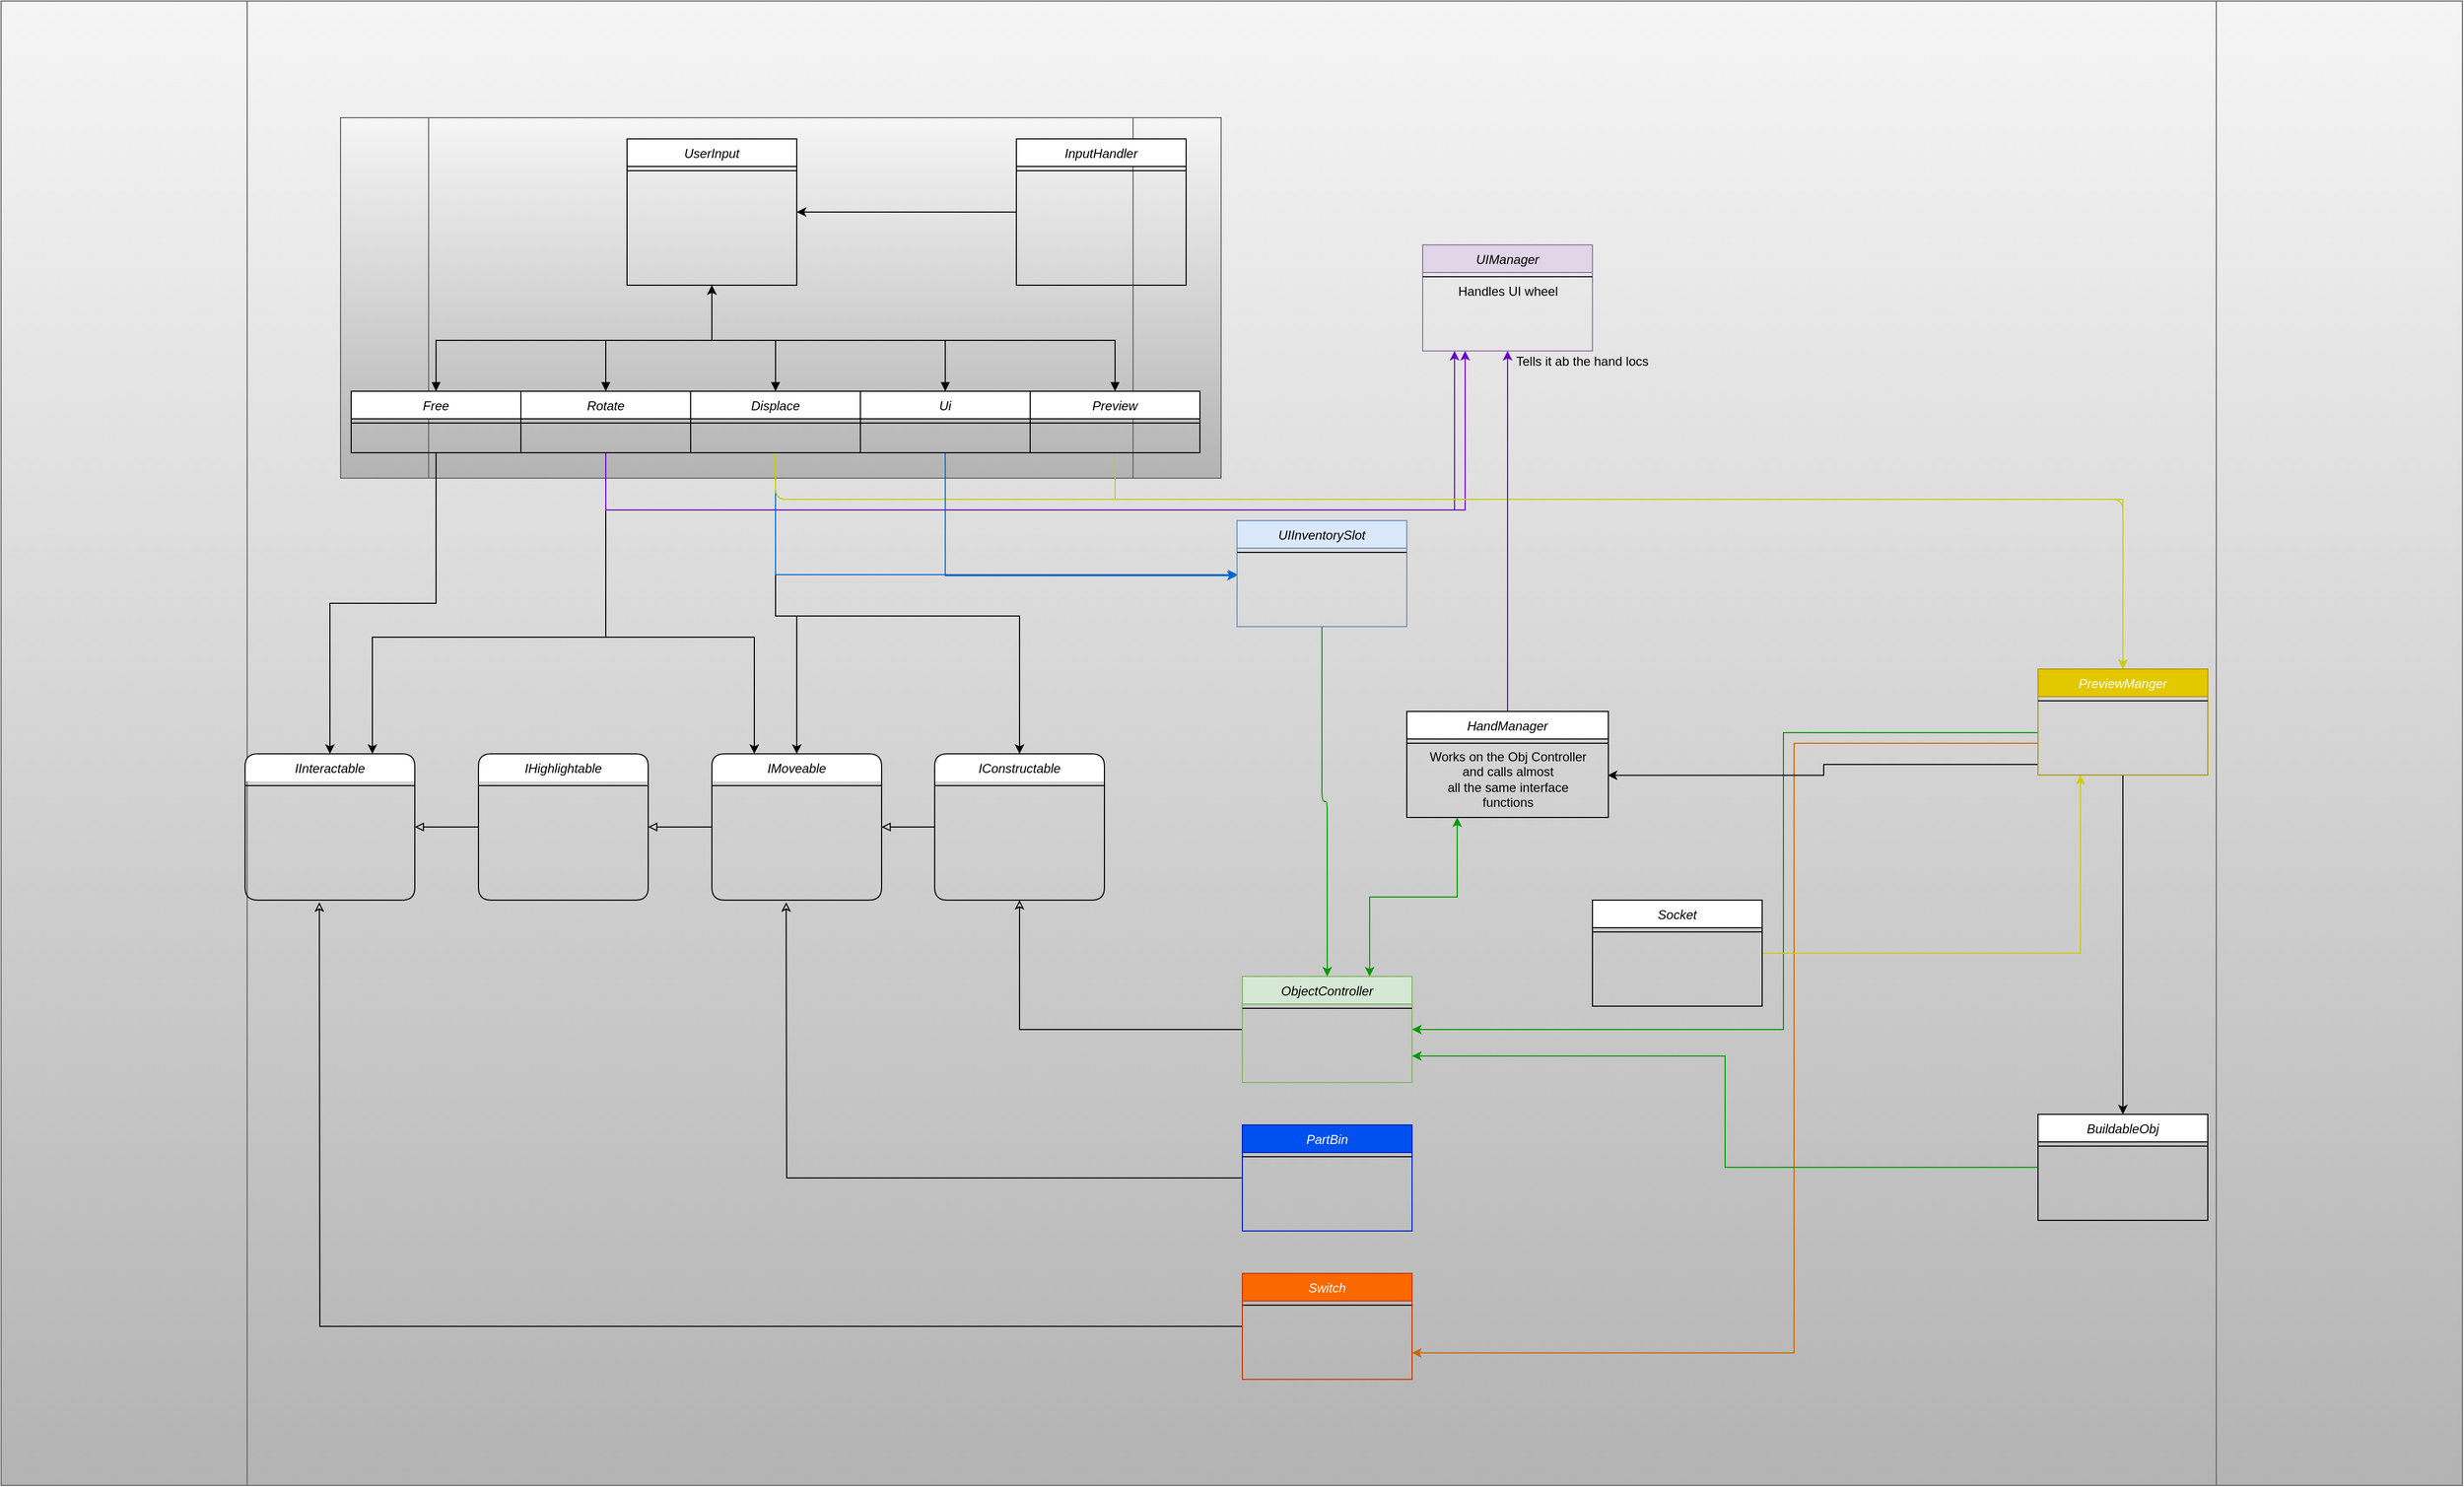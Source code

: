 <mxfile version="14.1.9" type="device"><diagram id="C5RBs43oDa-KdzZeNtuy" name="Page-1"><mxGraphModel dx="1895" dy="1757" grid="1" gridSize="10" guides="1" tooltips="1" connect="1" arrows="1" fold="1" page="1" pageScale="1" pageWidth="827" pageHeight="1169" math="0" shadow="0"><root><mxCell id="WIyWlLk6GJQsqaUBKTNV-0"/><mxCell id="WIyWlLk6GJQsqaUBKTNV-1" parent="WIyWlLk6GJQsqaUBKTNV-0"/><mxCell id="CGxGx32gzDlVfhLfDawL-102" value="" style="shape=process;whiteSpace=wrap;html=1;backgroundOutline=1;rounded=0;fillColor=#f5f5f5;strokeColor=#666666;gradientColor=#b3b3b3;" vertex="1" parent="WIyWlLk6GJQsqaUBKTNV-1"><mxGeometry x="-290" y="-350" width="2320" height="1400" as="geometry"/></mxCell><mxCell id="CGxGx32gzDlVfhLfDawL-105" value="" style="shape=process;whiteSpace=wrap;html=1;backgroundOutline=1;rounded=0;fillColor=#f5f5f5;gradientColor=#b3b3b3;strokeColor=#666666;" vertex="1" parent="WIyWlLk6GJQsqaUBKTNV-1"><mxGeometry x="30" y="-240" width="830" height="340" as="geometry"/></mxCell><mxCell id="CGxGx32gzDlVfhLfDawL-95" style="edgeStyle=orthogonalEdgeStyle;rounded=0;orthogonalLoop=1;jettySize=auto;html=1;entryX=1;entryY=0.5;entryDx=0;entryDy=0;startArrow=none;startFill=0;endArrow=block;endFill=0;strokeColor=#000000;" edge="1" parent="WIyWlLk6GJQsqaUBKTNV-1" source="zkfFHV4jXpPFQw0GAbJ--0" target="CGxGx32gzDlVfhLfDawL-88"><mxGeometry relative="1" as="geometry"/></mxCell><mxCell id="zkfFHV4jXpPFQw0GAbJ--0" value="IHighlightable" style="swimlane;fontStyle=2;align=center;verticalAlign=top;childLayout=stackLayout;horizontal=1;startSize=26;horizontalStack=0;resizeParent=1;resizeLast=0;collapsible=1;marginBottom=0;rounded=1;shadow=0;strokeWidth=1;swimlaneLine=0;" parent="WIyWlLk6GJQsqaUBKTNV-1" vertex="1"><mxGeometry x="160" y="360" width="160" height="138" as="geometry"><mxRectangle x="230" y="140" width="160" height="26" as="alternateBounds"/></mxGeometry></mxCell><mxCell id="zkfFHV4jXpPFQw0GAbJ--4" value="" style="line;html=1;strokeWidth=1;align=left;verticalAlign=middle;spacingTop=-1;spacingLeft=3;spacingRight=3;rotatable=0;labelPosition=right;points=[];portConstraint=eastwest;" parent="zkfFHV4jXpPFQw0GAbJ--0" vertex="1"><mxGeometry y="26" width="160" height="8" as="geometry"/></mxCell><mxCell id="CGxGx32gzDlVfhLfDawL-8" style="edgeStyle=orthogonalEdgeStyle;rounded=0;orthogonalLoop=1;jettySize=auto;html=1;entryX=1;entryY=0.5;entryDx=0;entryDy=0;endArrow=block;endFill=0;" edge="1" parent="WIyWlLk6GJQsqaUBKTNV-1" source="CGxGx32gzDlVfhLfDawL-0" target="zkfFHV4jXpPFQw0GAbJ--0"><mxGeometry relative="1" as="geometry"/></mxCell><mxCell id="CGxGx32gzDlVfhLfDawL-0" value="IMoveable&#10;" style="swimlane;fontStyle=2;align=center;verticalAlign=top;childLayout=stackLayout;horizontal=1;startSize=26;horizontalStack=0;resizeParent=1;resizeLast=0;collapsible=1;marginBottom=0;rounded=1;shadow=0;strokeWidth=1;swimlaneLine=0;" vertex="1" parent="WIyWlLk6GJQsqaUBKTNV-1"><mxGeometry x="380" y="360" width="160" height="138" as="geometry"><mxRectangle x="230" y="140" width="160" height="26" as="alternateBounds"/></mxGeometry></mxCell><mxCell id="CGxGx32gzDlVfhLfDawL-1" value="" style="line;html=1;strokeWidth=1;align=left;verticalAlign=middle;spacingTop=-1;spacingLeft=3;spacingRight=3;rotatable=0;labelPosition=right;points=[];portConstraint=eastwest;" vertex="1" parent="CGxGx32gzDlVfhLfDawL-0"><mxGeometry y="26" width="160" height="8" as="geometry"/></mxCell><mxCell id="CGxGx32gzDlVfhLfDawL-7" style="edgeStyle=orthogonalEdgeStyle;rounded=0;orthogonalLoop=1;jettySize=auto;html=1;entryX=1;entryY=0.5;entryDx=0;entryDy=0;endArrow=block;endFill=0;" edge="1" parent="WIyWlLk6GJQsqaUBKTNV-1" source="CGxGx32gzDlVfhLfDawL-2" target="CGxGx32gzDlVfhLfDawL-0"><mxGeometry relative="1" as="geometry"/></mxCell><mxCell id="CGxGx32gzDlVfhLfDawL-2" value="IConstructable&#10;" style="swimlane;fontStyle=2;align=center;verticalAlign=top;childLayout=stackLayout;horizontal=1;startSize=26;horizontalStack=0;resizeParent=1;resizeLast=0;collapsible=1;marginBottom=0;rounded=1;shadow=0;strokeWidth=1;swimlaneLine=0;" vertex="1" parent="WIyWlLk6GJQsqaUBKTNV-1"><mxGeometry x="590" y="360" width="160" height="138" as="geometry"><mxRectangle x="230" y="140" width="160" height="26" as="alternateBounds"/></mxGeometry></mxCell><mxCell id="CGxGx32gzDlVfhLfDawL-3" value="" style="line;html=1;strokeWidth=1;align=left;verticalAlign=middle;spacingTop=-1;spacingLeft=3;spacingRight=3;rotatable=0;labelPosition=right;points=[];portConstraint=eastwest;" vertex="1" parent="CGxGx32gzDlVfhLfDawL-2"><mxGeometry y="26" width="160" height="8" as="geometry"/></mxCell><mxCell id="CGxGx32gzDlVfhLfDawL-12" style="edgeStyle=orthogonalEdgeStyle;rounded=0;orthogonalLoop=1;jettySize=auto;html=1;entryX=0;entryY=0.5;entryDx=0;entryDy=0;endArrow=none;endFill=0;startArrow=classic;startFill=1;" edge="1" parent="WIyWlLk6GJQsqaUBKTNV-1" source="CGxGx32gzDlVfhLfDawL-5" target="CGxGx32gzDlVfhLfDawL-9"><mxGeometry relative="1" as="geometry"/></mxCell><mxCell id="CGxGx32gzDlVfhLfDawL-23" style="edgeStyle=orthogonalEdgeStyle;rounded=0;orthogonalLoop=1;jettySize=auto;html=1;endArrow=block;endFill=1;" edge="1" parent="WIyWlLk6GJQsqaUBKTNV-1" source="CGxGx32gzDlVfhLfDawL-5" target="CGxGx32gzDlVfhLfDawL-13"><mxGeometry relative="1" as="geometry"><Array as="points"><mxPoint x="380" y="-30"/><mxPoint x="120" y="-30"/></Array></mxGeometry></mxCell><mxCell id="CGxGx32gzDlVfhLfDawL-25" style="edgeStyle=orthogonalEdgeStyle;rounded=0;orthogonalLoop=1;jettySize=auto;html=1;endArrow=block;endFill=1;" edge="1" parent="WIyWlLk6GJQsqaUBKTNV-1" source="CGxGx32gzDlVfhLfDawL-5" target="CGxGx32gzDlVfhLfDawL-17"><mxGeometry relative="1" as="geometry"><Array as="points"><mxPoint x="380" y="-30"/><mxPoint x="440" y="-30"/></Array></mxGeometry></mxCell><mxCell id="CGxGx32gzDlVfhLfDawL-26" style="edgeStyle=orthogonalEdgeStyle;rounded=0;orthogonalLoop=1;jettySize=auto;html=1;entryX=0.5;entryY=0;entryDx=0;entryDy=0;endArrow=block;endFill=1;" edge="1" parent="WIyWlLk6GJQsqaUBKTNV-1" source="CGxGx32gzDlVfhLfDawL-5" target="CGxGx32gzDlVfhLfDawL-19"><mxGeometry relative="1" as="geometry"><Array as="points"><mxPoint x="380" y="-30"/><mxPoint x="600" y="-30"/></Array></mxGeometry></mxCell><mxCell id="CGxGx32gzDlVfhLfDawL-27" style="edgeStyle=orthogonalEdgeStyle;rounded=0;orthogonalLoop=1;jettySize=auto;html=1;endArrow=block;endFill=1;startArrow=classic;startFill=1;" edge="1" parent="WIyWlLk6GJQsqaUBKTNV-1" source="CGxGx32gzDlVfhLfDawL-5" target="CGxGx32gzDlVfhLfDawL-21"><mxGeometry relative="1" as="geometry"><Array as="points"><mxPoint x="380" y="-30"/><mxPoint x="760" y="-30"/></Array></mxGeometry></mxCell><mxCell id="CGxGx32gzDlVfhLfDawL-28" style="edgeStyle=orthogonalEdgeStyle;rounded=0;orthogonalLoop=1;jettySize=auto;html=1;startArrow=classic;startFill=1;endArrow=block;endFill=1;" edge="1" parent="WIyWlLk6GJQsqaUBKTNV-1" source="CGxGx32gzDlVfhLfDawL-5" target="CGxGx32gzDlVfhLfDawL-15"><mxGeometry relative="1" as="geometry"><Array as="points"><mxPoint x="380" y="-30"/><mxPoint x="280" y="-30"/></Array></mxGeometry></mxCell><mxCell id="CGxGx32gzDlVfhLfDawL-5" value="UserInput" style="swimlane;fontStyle=2;align=center;verticalAlign=top;childLayout=stackLayout;horizontal=1;startSize=26;horizontalStack=0;resizeParent=1;resizeLast=0;collapsible=1;marginBottom=0;rounded=0;shadow=0;strokeWidth=1;swimlaneLine=1;" vertex="1" parent="WIyWlLk6GJQsqaUBKTNV-1"><mxGeometry x="300" y="-220" width="160" height="138" as="geometry"><mxRectangle x="230" y="140" width="160" height="26" as="alternateBounds"/></mxGeometry></mxCell><mxCell id="CGxGx32gzDlVfhLfDawL-6" value="" style="line;html=1;strokeWidth=1;align=left;verticalAlign=middle;spacingTop=-1;spacingLeft=3;spacingRight=3;rotatable=0;labelPosition=right;points=[];portConstraint=eastwest;" vertex="1" parent="CGxGx32gzDlVfhLfDawL-5"><mxGeometry y="26" width="160" height="8" as="geometry"/></mxCell><mxCell id="CGxGx32gzDlVfhLfDawL-9" value="InputHandler" style="swimlane;fontStyle=2;align=center;verticalAlign=top;childLayout=stackLayout;horizontal=1;startSize=26;horizontalStack=0;resizeParent=1;resizeLast=0;collapsible=1;marginBottom=0;rounded=0;shadow=0;strokeWidth=1;swimlaneLine=1;" vertex="1" parent="WIyWlLk6GJQsqaUBKTNV-1"><mxGeometry x="667" y="-220" width="160" height="138" as="geometry"><mxRectangle x="230" y="140" width="160" height="26" as="alternateBounds"/></mxGeometry></mxCell><mxCell id="CGxGx32gzDlVfhLfDawL-10" value="" style="line;html=1;strokeWidth=1;align=left;verticalAlign=middle;spacingTop=-1;spacingLeft=3;spacingRight=3;rotatable=0;labelPosition=right;points=[];portConstraint=eastwest;" vertex="1" parent="CGxGx32gzDlVfhLfDawL-9"><mxGeometry y="26" width="160" height="8" as="geometry"/></mxCell><mxCell id="CGxGx32gzDlVfhLfDawL-96" style="edgeStyle=orthogonalEdgeStyle;rounded=0;orthogonalLoop=1;jettySize=auto;html=1;startArrow=none;startFill=0;endArrow=classic;endFill=1;strokeColor=#000000;" edge="1" parent="WIyWlLk6GJQsqaUBKTNV-1" source="CGxGx32gzDlVfhLfDawL-13" target="CGxGx32gzDlVfhLfDawL-88"><mxGeometry relative="1" as="geometry"/></mxCell><mxCell id="CGxGx32gzDlVfhLfDawL-13" value="Free&#10;" style="swimlane;fontStyle=2;align=center;verticalAlign=top;childLayout=stackLayout;horizontal=1;startSize=26;horizontalStack=0;resizeParent=1;resizeLast=0;collapsible=1;marginBottom=0;rounded=0;shadow=0;strokeWidth=1;swimlaneLine=1;" vertex="1" parent="WIyWlLk6GJQsqaUBKTNV-1"><mxGeometry x="40" y="18" width="160" height="58" as="geometry"><mxRectangle x="230" y="140" width="160" height="26" as="alternateBounds"/></mxGeometry></mxCell><mxCell id="CGxGx32gzDlVfhLfDawL-14" value="" style="line;html=1;strokeWidth=1;align=left;verticalAlign=middle;spacingTop=-1;spacingLeft=3;spacingRight=3;rotatable=0;labelPosition=right;points=[];portConstraint=eastwest;" vertex="1" parent="CGxGx32gzDlVfhLfDawL-13"><mxGeometry y="26" width="160" height="8" as="geometry"/></mxCell><mxCell id="CGxGx32gzDlVfhLfDawL-62" style="edgeStyle=orthogonalEdgeStyle;rounded=0;orthogonalLoop=1;jettySize=auto;html=1;startArrow=none;startFill=0;endArrow=classic;endFill=1;" edge="1" parent="WIyWlLk6GJQsqaUBKTNV-1" source="CGxGx32gzDlVfhLfDawL-15" target="CGxGx32gzDlVfhLfDawL-0"><mxGeometry relative="1" as="geometry"><Array as="points"><mxPoint x="280" y="250"/><mxPoint x="420" y="250"/></Array></mxGeometry></mxCell><mxCell id="CGxGx32gzDlVfhLfDawL-97" style="edgeStyle=orthogonalEdgeStyle;rounded=0;orthogonalLoop=1;jettySize=auto;html=1;entryX=0.75;entryY=0;entryDx=0;entryDy=0;startArrow=none;startFill=0;endArrow=classic;endFill=1;strokeColor=#000000;" edge="1" parent="WIyWlLk6GJQsqaUBKTNV-1" source="CGxGx32gzDlVfhLfDawL-15" target="CGxGx32gzDlVfhLfDawL-88"><mxGeometry relative="1" as="geometry"><Array as="points"><mxPoint x="280" y="250"/><mxPoint x="60" y="250"/></Array></mxGeometry></mxCell><mxCell id="CGxGx32gzDlVfhLfDawL-101" style="edgeStyle=orthogonalEdgeStyle;rounded=0;orthogonalLoop=1;jettySize=auto;html=1;startArrow=none;startFill=0;endArrow=classic;endFill=1;strokeColor=#6600CC;" edge="1" parent="WIyWlLk6GJQsqaUBKTNV-1" source="CGxGx32gzDlVfhLfDawL-15"><mxGeometry relative="1" as="geometry"><mxPoint x="1080" y="-20" as="targetPoint"/><Array as="points"><mxPoint x="280" y="130"/><mxPoint x="1080" y="130"/></Array></mxGeometry></mxCell><mxCell id="CGxGx32gzDlVfhLfDawL-15" value="Rotate" style="swimlane;fontStyle=2;align=center;verticalAlign=top;childLayout=stackLayout;horizontal=1;startSize=26;horizontalStack=0;resizeParent=1;resizeLast=0;collapsible=1;marginBottom=0;rounded=0;shadow=0;strokeWidth=1;swimlaneLine=1;" vertex="1" parent="WIyWlLk6GJQsqaUBKTNV-1"><mxGeometry x="200" y="18" width="160" height="58" as="geometry"><mxRectangle x="230" y="140" width="160" height="26" as="alternateBounds"/></mxGeometry></mxCell><mxCell id="CGxGx32gzDlVfhLfDawL-16" value="" style="line;html=1;strokeWidth=1;align=left;verticalAlign=middle;spacingTop=-1;spacingLeft=3;spacingRight=3;rotatable=0;labelPosition=right;points=[];portConstraint=eastwest;" vertex="1" parent="CGxGx32gzDlVfhLfDawL-15"><mxGeometry y="26" width="160" height="8" as="geometry"/></mxCell><mxCell id="CGxGx32gzDlVfhLfDawL-74" style="edgeStyle=orthogonalEdgeStyle;rounded=0;orthogonalLoop=1;jettySize=auto;html=1;entryX=0.5;entryY=0;entryDx=0;entryDy=0;startArrow=none;startFill=0;endArrow=classic;endFill=1;" edge="1" parent="WIyWlLk6GJQsqaUBKTNV-1" source="CGxGx32gzDlVfhLfDawL-17" target="CGxGx32gzDlVfhLfDawL-0"><mxGeometry relative="1" as="geometry"><Array as="points"><mxPoint x="440" y="230"/><mxPoint x="460" y="230"/></Array></mxGeometry></mxCell><mxCell id="CGxGx32gzDlVfhLfDawL-75" style="edgeStyle=orthogonalEdgeStyle;rounded=0;orthogonalLoop=1;jettySize=auto;html=1;startArrow=none;startFill=0;endArrow=classic;endFill=1;" edge="1" parent="WIyWlLk6GJQsqaUBKTNV-1" source="CGxGx32gzDlVfhLfDawL-17" target="CGxGx32gzDlVfhLfDawL-2"><mxGeometry relative="1" as="geometry"><Array as="points"><mxPoint x="440" y="230"/><mxPoint x="670" y="230"/></Array></mxGeometry></mxCell><mxCell id="CGxGx32gzDlVfhLfDawL-77" style="edgeStyle=orthogonalEdgeStyle;rounded=0;orthogonalLoop=1;jettySize=auto;html=1;entryX=0.25;entryY=1;entryDx=0;entryDy=0;startArrow=none;startFill=0;endArrow=classic;endFill=1;strokeColor=#6600CC;" edge="1" parent="WIyWlLk6GJQsqaUBKTNV-1" source="CGxGx32gzDlVfhLfDawL-17" target="CGxGx32gzDlVfhLfDawL-34"><mxGeometry relative="1" as="geometry"><Array as="points"><mxPoint x="440" y="130"/><mxPoint x="1090" y="130"/></Array></mxGeometry></mxCell><mxCell id="CGxGx32gzDlVfhLfDawL-84" style="edgeStyle=orthogonalEdgeStyle;rounded=0;orthogonalLoop=1;jettySize=auto;html=1;entryX=0.004;entryY=0.852;entryDx=0;entryDy=0;entryPerimeter=0;startArrow=none;startFill=0;endArrow=classic;endFill=1;strokeColor=#0066CC;" edge="1" parent="WIyWlLk6GJQsqaUBKTNV-1" source="CGxGx32gzDlVfhLfDawL-17" target="CGxGx32gzDlVfhLfDawL-80"><mxGeometry relative="1" as="geometry"><Array as="points"><mxPoint x="440" y="191"/></Array></mxGeometry></mxCell><mxCell id="CGxGx32gzDlVfhLfDawL-86" style="edgeStyle=orthogonalEdgeStyle;rounded=1;orthogonalLoop=1;jettySize=auto;html=1;entryX=0.5;entryY=0;entryDx=0;entryDy=0;startArrow=none;startFill=0;endArrow=classic;endFill=1;strokeColor=#CCCC00;" edge="1" parent="WIyWlLk6GJQsqaUBKTNV-1" source="CGxGx32gzDlVfhLfDawL-17" target="CGxGx32gzDlVfhLfDawL-31"><mxGeometry relative="1" as="geometry"><Array as="points"><mxPoint x="440" y="120"/><mxPoint x="1710" y="120"/></Array></mxGeometry></mxCell><mxCell id="CGxGx32gzDlVfhLfDawL-17" value="Displace" style="swimlane;fontStyle=2;align=center;verticalAlign=top;childLayout=stackLayout;horizontal=1;startSize=26;horizontalStack=0;resizeParent=1;resizeLast=0;collapsible=1;marginBottom=0;rounded=0;shadow=0;strokeWidth=1;swimlaneLine=1;" vertex="1" parent="WIyWlLk6GJQsqaUBKTNV-1"><mxGeometry x="360" y="18" width="160" height="58" as="geometry"><mxRectangle x="230" y="140" width="160" height="26" as="alternateBounds"/></mxGeometry></mxCell><mxCell id="CGxGx32gzDlVfhLfDawL-18" value="" style="line;html=1;strokeWidth=1;align=left;verticalAlign=middle;spacingTop=-1;spacingLeft=3;spacingRight=3;rotatable=0;labelPosition=right;points=[];portConstraint=eastwest;" vertex="1" parent="CGxGx32gzDlVfhLfDawL-17"><mxGeometry y="26" width="160" height="8" as="geometry"/></mxCell><mxCell id="CGxGx32gzDlVfhLfDawL-83" style="edgeStyle=orthogonalEdgeStyle;rounded=0;orthogonalLoop=1;jettySize=auto;html=1;entryX=-0.002;entryY=0.9;entryDx=0;entryDy=0;entryPerimeter=0;startArrow=none;startFill=0;endArrow=classic;endFill=1;strokeColor=#0066CC;" edge="1" parent="WIyWlLk6GJQsqaUBKTNV-1" source="CGxGx32gzDlVfhLfDawL-19" target="CGxGx32gzDlVfhLfDawL-80"><mxGeometry relative="1" as="geometry"><Array as="points"><mxPoint x="600" y="192"/></Array></mxGeometry></mxCell><mxCell id="CGxGx32gzDlVfhLfDawL-19" value="Ui" style="swimlane;fontStyle=2;align=center;verticalAlign=top;childLayout=stackLayout;horizontal=1;startSize=26;horizontalStack=0;resizeParent=1;resizeLast=0;collapsible=1;marginBottom=0;rounded=0;shadow=0;strokeWidth=1;swimlaneLine=1;" vertex="1" parent="WIyWlLk6GJQsqaUBKTNV-1"><mxGeometry x="520" y="18" width="160" height="58" as="geometry"><mxRectangle x="230" y="140" width="160" height="26" as="alternateBounds"/></mxGeometry></mxCell><mxCell id="CGxGx32gzDlVfhLfDawL-20" value="" style="line;html=1;strokeWidth=1;align=left;verticalAlign=middle;spacingTop=-1;spacingLeft=3;spacingRight=3;rotatable=0;labelPosition=right;points=[];portConstraint=eastwest;" vertex="1" parent="CGxGx32gzDlVfhLfDawL-19"><mxGeometry y="26" width="160" height="8" as="geometry"/></mxCell><mxCell id="CGxGx32gzDlVfhLfDawL-85" style="edgeStyle=orthogonalEdgeStyle;rounded=0;orthogonalLoop=1;jettySize=auto;html=1;entryX=0.5;entryY=0;entryDx=0;entryDy=0;startArrow=none;startFill=0;endArrow=classic;endFill=1;strokeColor=#CCCC00;" edge="1" parent="WIyWlLk6GJQsqaUBKTNV-1" source="CGxGx32gzDlVfhLfDawL-21" target="CGxGx32gzDlVfhLfDawL-31"><mxGeometry relative="1" as="geometry"><Array as="points"><mxPoint x="760" y="120"/><mxPoint x="1710" y="120"/></Array></mxGeometry></mxCell><mxCell id="CGxGx32gzDlVfhLfDawL-21" value="Preview" style="swimlane;fontStyle=2;align=center;verticalAlign=top;childLayout=stackLayout;horizontal=1;startSize=26;horizontalStack=0;resizeParent=1;resizeLast=0;collapsible=1;marginBottom=0;rounded=0;shadow=0;strokeWidth=1;swimlaneLine=1;" vertex="1" parent="WIyWlLk6GJQsqaUBKTNV-1"><mxGeometry x="680" y="18" width="160" height="58" as="geometry"><mxRectangle x="230" y="140" width="160" height="26" as="alternateBounds"/></mxGeometry></mxCell><mxCell id="CGxGx32gzDlVfhLfDawL-22" value="" style="line;html=1;strokeWidth=1;align=left;verticalAlign=middle;spacingTop=-1;spacingLeft=3;spacingRight=3;rotatable=0;labelPosition=right;points=[];portConstraint=eastwest;" vertex="1" parent="CGxGx32gzDlVfhLfDawL-21"><mxGeometry y="26" width="160" height="8" as="geometry"/></mxCell><mxCell id="CGxGx32gzDlVfhLfDawL-48" style="edgeStyle=orthogonalEdgeStyle;rounded=0;orthogonalLoop=1;jettySize=auto;html=1;entryX=0.5;entryY=1;entryDx=0;entryDy=0;startArrow=none;startFill=0;endArrow=classic;endFill=1;strokeColor=#6600CC;" edge="1" parent="WIyWlLk6GJQsqaUBKTNV-1" source="CGxGx32gzDlVfhLfDawL-29" target="CGxGx32gzDlVfhLfDawL-34"><mxGeometry relative="1" as="geometry"/></mxCell><mxCell id="CGxGx32gzDlVfhLfDawL-29" value="HandManager" style="swimlane;fontStyle=2;align=center;verticalAlign=top;childLayout=stackLayout;horizontal=1;startSize=26;horizontalStack=0;resizeParent=1;resizeLast=0;collapsible=1;marginBottom=0;rounded=0;shadow=0;strokeWidth=1;swimlaneLine=1;" vertex="1" parent="WIyWlLk6GJQsqaUBKTNV-1"><mxGeometry x="1035" y="320" width="190" height="100" as="geometry"><mxRectangle x="230" y="140" width="160" height="26" as="alternateBounds"/></mxGeometry></mxCell><mxCell id="CGxGx32gzDlVfhLfDawL-30" value="" style="line;html=1;strokeWidth=1;align=left;verticalAlign=middle;spacingTop=-1;spacingLeft=3;spacingRight=3;rotatable=0;labelPosition=right;points=[];portConstraint=eastwest;" vertex="1" parent="CGxGx32gzDlVfhLfDawL-29"><mxGeometry y="26" width="190" height="8" as="geometry"/></mxCell><mxCell id="CGxGx32gzDlVfhLfDawL-39" value="Works on the Obj Controller&lt;br&gt;and calls almost &lt;br&gt;all the same interface&lt;br&gt;functions" style="text;html=1;align=center;verticalAlign=middle;resizable=0;points=[];autosize=1;" vertex="1" parent="CGxGx32gzDlVfhLfDawL-29"><mxGeometry y="34" width="190" height="60" as="geometry"/></mxCell><mxCell id="CGxGx32gzDlVfhLfDawL-60" style="edgeStyle=orthogonalEdgeStyle;rounded=0;orthogonalLoop=1;jettySize=auto;html=1;entryX=1;entryY=0.5;entryDx=0;entryDy=0;startArrow=none;startFill=0;endArrow=classic;endFill=1;strokeColor=#009900;" edge="1" parent="WIyWlLk6GJQsqaUBKTNV-1" source="CGxGx32gzDlVfhLfDawL-31" target="CGxGx32gzDlVfhLfDawL-40"><mxGeometry relative="1" as="geometry"><Array as="points"><mxPoint x="1390" y="340"/><mxPoint x="1390" y="620"/></Array></mxGeometry></mxCell><mxCell id="CGxGx32gzDlVfhLfDawL-71" style="edgeStyle=orthogonalEdgeStyle;rounded=0;orthogonalLoop=1;jettySize=auto;html=1;entryX=1;entryY=0.75;entryDx=0;entryDy=0;startArrow=none;startFill=0;endArrow=classic;endFill=1;strokeColor=#CC6600;" edge="1" parent="WIyWlLk6GJQsqaUBKTNV-1" source="CGxGx32gzDlVfhLfDawL-31" target="CGxGx32gzDlVfhLfDawL-53"><mxGeometry relative="1" as="geometry"><Array as="points"><mxPoint x="1400" y="350"/><mxPoint x="1400" y="925"/></Array></mxGeometry></mxCell><mxCell id="CGxGx32gzDlVfhLfDawL-81" style="edgeStyle=orthogonalEdgeStyle;rounded=0;orthogonalLoop=1;jettySize=auto;html=1;entryX=0.5;entryY=0;entryDx=0;entryDy=0;startArrow=none;startFill=0;endArrow=classic;endFill=1;" edge="1" parent="WIyWlLk6GJQsqaUBKTNV-1" source="CGxGx32gzDlVfhLfDawL-31" target="CGxGx32gzDlVfhLfDawL-67"><mxGeometry relative="1" as="geometry"/></mxCell><mxCell id="CGxGx32gzDlVfhLfDawL-100" style="edgeStyle=orthogonalEdgeStyle;rounded=0;orthogonalLoop=1;jettySize=auto;html=1;entryX=0.997;entryY=0.437;entryDx=0;entryDy=0;entryPerimeter=0;startArrow=none;startFill=0;endArrow=classic;endFill=1;" edge="1" parent="WIyWlLk6GJQsqaUBKTNV-1" source="CGxGx32gzDlVfhLfDawL-31" target="CGxGx32gzDlVfhLfDawL-39"><mxGeometry relative="1" as="geometry"><Array as="points"><mxPoint x="1428" y="370"/><mxPoint x="1428" y="380"/></Array></mxGeometry></mxCell><mxCell id="CGxGx32gzDlVfhLfDawL-31" value="PreviewManger" style="swimlane;fontStyle=2;align=center;verticalAlign=top;childLayout=stackLayout;horizontal=1;startSize=26;horizontalStack=0;resizeParent=1;resizeLast=0;collapsible=1;marginBottom=0;rounded=0;shadow=0;strokeWidth=1;swimlaneLine=1;fillColor=#e3c800;strokeColor=#B09500;fontColor=#ffffff;" vertex="1" parent="WIyWlLk6GJQsqaUBKTNV-1"><mxGeometry x="1630" y="280" width="160" height="100" as="geometry"><mxRectangle x="230" y="140" width="160" height="26" as="alternateBounds"/></mxGeometry></mxCell><mxCell id="CGxGx32gzDlVfhLfDawL-32" value="" style="line;html=1;strokeWidth=1;align=left;verticalAlign=middle;spacingTop=-1;spacingLeft=3;spacingRight=3;rotatable=0;labelPosition=right;points=[];portConstraint=eastwest;" vertex="1" parent="CGxGx32gzDlVfhLfDawL-31"><mxGeometry y="26" width="160" height="8" as="geometry"/></mxCell><mxCell id="CGxGx32gzDlVfhLfDawL-34" value="UIManager" style="swimlane;fontStyle=2;align=center;verticalAlign=top;childLayout=stackLayout;horizontal=1;startSize=26;horizontalStack=0;resizeParent=1;resizeLast=0;collapsible=1;marginBottom=0;rounded=0;shadow=0;strokeWidth=1;swimlaneLine=1;fillColor=#e1d5e7;strokeColor=#9673a6;" vertex="1" parent="WIyWlLk6GJQsqaUBKTNV-1"><mxGeometry x="1050" y="-120" width="160" height="100" as="geometry"><mxRectangle x="230" y="140" width="160" height="26" as="alternateBounds"/></mxGeometry></mxCell><mxCell id="CGxGx32gzDlVfhLfDawL-35" value="" style="line;html=1;strokeWidth=1;align=left;verticalAlign=middle;spacingTop=-1;spacingLeft=3;spacingRight=3;rotatable=0;labelPosition=right;points=[];portConstraint=eastwest;" vertex="1" parent="CGxGx32gzDlVfhLfDawL-34"><mxGeometry y="26" width="160" height="8" as="geometry"/></mxCell><mxCell id="CGxGx32gzDlVfhLfDawL-36" value="Handles UI wheel" style="text;html=1;align=center;verticalAlign=middle;resizable=0;points=[];autosize=1;" vertex="1" parent="CGxGx32gzDlVfhLfDawL-34"><mxGeometry y="34" width="160" height="20" as="geometry"/></mxCell><mxCell id="CGxGx32gzDlVfhLfDawL-38" value="Tells it ab the hand locs" style="text;html=1;align=center;verticalAlign=middle;resizable=0;points=[];autosize=1;" vertex="1" parent="WIyWlLk6GJQsqaUBKTNV-1"><mxGeometry x="1130" y="-20" width="140" height="20" as="geometry"/></mxCell><mxCell id="CGxGx32gzDlVfhLfDawL-59" style="edgeStyle=orthogonalEdgeStyle;rounded=0;orthogonalLoop=1;jettySize=auto;html=1;entryX=0.5;entryY=1;entryDx=0;entryDy=0;startArrow=none;startFill=0;endArrow=classic;endFill=0;" edge="1" parent="WIyWlLk6GJQsqaUBKTNV-1" source="CGxGx32gzDlVfhLfDawL-40" target="CGxGx32gzDlVfhLfDawL-2"><mxGeometry relative="1" as="geometry"/></mxCell><mxCell id="CGxGx32gzDlVfhLfDawL-40" value="ObjectController" style="swimlane;fontStyle=2;align=center;verticalAlign=top;childLayout=stackLayout;horizontal=1;startSize=26;horizontalStack=0;resizeParent=1;resizeLast=0;collapsible=1;marginBottom=0;rounded=0;shadow=0;strokeWidth=1;swimlaneLine=1;fillColor=#d5e8d4;strokeColor=#82b366;" vertex="1" parent="WIyWlLk6GJQsqaUBKTNV-1"><mxGeometry x="880" y="570" width="160" height="100" as="geometry"><mxRectangle x="230" y="140" width="160" height="26" as="alternateBounds"/></mxGeometry></mxCell><mxCell id="CGxGx32gzDlVfhLfDawL-41" value="" style="line;html=1;strokeWidth=1;align=left;verticalAlign=middle;spacingTop=-1;spacingLeft=3;spacingRight=3;rotatable=0;labelPosition=right;points=[];portConstraint=eastwest;" vertex="1" parent="CGxGx32gzDlVfhLfDawL-40"><mxGeometry y="26" width="160" height="8" as="geometry"/></mxCell><mxCell id="CGxGx32gzDlVfhLfDawL-55" style="edgeStyle=orthogonalEdgeStyle;rounded=0;orthogonalLoop=1;jettySize=auto;html=1;startArrow=none;startFill=0;endArrow=classic;endFill=0;" edge="1" parent="WIyWlLk6GJQsqaUBKTNV-1" source="CGxGx32gzDlVfhLfDawL-51"><mxGeometry relative="1" as="geometry"><mxPoint x="450" y="500" as="targetPoint"/></mxGeometry></mxCell><mxCell id="CGxGx32gzDlVfhLfDawL-51" value="PartBin" style="swimlane;fontStyle=2;align=center;verticalAlign=top;childLayout=stackLayout;horizontal=1;startSize=26;horizontalStack=0;resizeParent=1;resizeLast=0;collapsible=1;marginBottom=0;rounded=0;shadow=0;strokeWidth=1;swimlaneLine=1;fillColor=#0050ef;strokeColor=#001DBC;fontColor=#ffffff;" vertex="1" parent="WIyWlLk6GJQsqaUBKTNV-1"><mxGeometry x="880" y="710" width="160" height="100" as="geometry"><mxRectangle x="230" y="140" width="160" height="26" as="alternateBounds"/></mxGeometry></mxCell><mxCell id="CGxGx32gzDlVfhLfDawL-52" value="" style="line;html=1;strokeWidth=1;align=left;verticalAlign=middle;spacingTop=-1;spacingLeft=3;spacingRight=3;rotatable=0;labelPosition=right;points=[];portConstraint=eastwest;" vertex="1" parent="CGxGx32gzDlVfhLfDawL-51"><mxGeometry y="26" width="160" height="8" as="geometry"/></mxCell><mxCell id="CGxGx32gzDlVfhLfDawL-98" style="edgeStyle=orthogonalEdgeStyle;rounded=0;orthogonalLoop=1;jettySize=auto;html=1;startArrow=none;startFill=0;endArrow=classic;endFill=0;strokeColor=#000000;" edge="1" parent="WIyWlLk6GJQsqaUBKTNV-1" source="CGxGx32gzDlVfhLfDawL-53"><mxGeometry relative="1" as="geometry"><mxPoint x="10" y="500" as="targetPoint"/></mxGeometry></mxCell><mxCell id="CGxGx32gzDlVfhLfDawL-53" value="Switch" style="swimlane;fontStyle=2;align=center;verticalAlign=top;childLayout=stackLayout;horizontal=1;startSize=26;horizontalStack=0;resizeParent=1;resizeLast=0;collapsible=1;marginBottom=0;rounded=0;shadow=0;strokeWidth=1;swimlaneLine=1;fillColor=#fa6800;strokeColor=#C73500;fontColor=#ffffff;" vertex="1" parent="WIyWlLk6GJQsqaUBKTNV-1"><mxGeometry x="880" y="850" width="160" height="100" as="geometry"><mxRectangle x="230" y="140" width="160" height="26" as="alternateBounds"/></mxGeometry></mxCell><mxCell id="CGxGx32gzDlVfhLfDawL-54" value="" style="line;html=1;strokeWidth=1;align=left;verticalAlign=middle;spacingTop=-1;spacingLeft=3;spacingRight=3;rotatable=0;labelPosition=right;points=[];portConstraint=eastwest;" vertex="1" parent="CGxGx32gzDlVfhLfDawL-53"><mxGeometry y="26" width="160" height="8" as="geometry"/></mxCell><mxCell id="CGxGx32gzDlVfhLfDawL-104" style="edgeStyle=orthogonalEdgeStyle;rounded=0;orthogonalLoop=1;jettySize=auto;html=1;entryX=0.25;entryY=1;entryDx=0;entryDy=0;startArrow=none;startFill=0;endArrow=classic;endFill=1;strokeColor=#CCCC00;" edge="1" parent="WIyWlLk6GJQsqaUBKTNV-1" source="CGxGx32gzDlVfhLfDawL-63" target="CGxGx32gzDlVfhLfDawL-31"><mxGeometry relative="1" as="geometry"/></mxCell><mxCell id="CGxGx32gzDlVfhLfDawL-63" value="Socket" style="swimlane;fontStyle=2;align=center;verticalAlign=top;childLayout=stackLayout;horizontal=1;startSize=26;horizontalStack=0;resizeParent=1;resizeLast=0;collapsible=1;marginBottom=0;rounded=0;shadow=0;strokeWidth=1;swimlaneLine=1;" vertex="1" parent="WIyWlLk6GJQsqaUBKTNV-1"><mxGeometry x="1210" y="498" width="160" height="100" as="geometry"><mxRectangle x="230" y="140" width="160" height="26" as="alternateBounds"/></mxGeometry></mxCell><mxCell id="CGxGx32gzDlVfhLfDawL-64" value="" style="line;html=1;strokeWidth=1;align=left;verticalAlign=middle;spacingTop=-1;spacingLeft=3;spacingRight=3;rotatable=0;labelPosition=right;points=[];portConstraint=eastwest;" vertex="1" parent="CGxGx32gzDlVfhLfDawL-63"><mxGeometry y="26" width="160" height="8" as="geometry"/></mxCell><mxCell id="CGxGx32gzDlVfhLfDawL-103" style="edgeStyle=orthogonalEdgeStyle;rounded=0;orthogonalLoop=1;jettySize=auto;html=1;entryX=1;entryY=0.75;entryDx=0;entryDy=0;startArrow=none;startFill=0;endArrow=classic;endFill=1;strokeColor=#009900;" edge="1" parent="WIyWlLk6GJQsqaUBKTNV-1" source="CGxGx32gzDlVfhLfDawL-67" target="CGxGx32gzDlVfhLfDawL-40"><mxGeometry relative="1" as="geometry"/></mxCell><mxCell id="CGxGx32gzDlVfhLfDawL-67" value="BuildableObj" style="swimlane;fontStyle=2;align=center;verticalAlign=top;childLayout=stackLayout;horizontal=1;startSize=26;horizontalStack=0;resizeParent=1;resizeLast=0;collapsible=1;marginBottom=0;rounded=0;shadow=0;strokeWidth=1;swimlaneLine=1;" vertex="1" parent="WIyWlLk6GJQsqaUBKTNV-1"><mxGeometry x="1630" y="700" width="160" height="100" as="geometry"><mxRectangle x="230" y="140" width="160" height="26" as="alternateBounds"/></mxGeometry></mxCell><mxCell id="CGxGx32gzDlVfhLfDawL-68" value="" style="line;html=1;strokeWidth=1;align=left;verticalAlign=middle;spacingTop=-1;spacingLeft=3;spacingRight=3;rotatable=0;labelPosition=right;points=[];portConstraint=eastwest;" vertex="1" parent="CGxGx32gzDlVfhLfDawL-67"><mxGeometry y="26" width="160" height="8" as="geometry"/></mxCell><mxCell id="CGxGx32gzDlVfhLfDawL-87" style="edgeStyle=orthogonalEdgeStyle;rounded=1;orthogonalLoop=1;jettySize=auto;html=1;entryX=0.5;entryY=0;entryDx=0;entryDy=0;startArrow=none;startFill=0;endArrow=classic;endFill=1;strokeColor=#009900;" edge="1" parent="WIyWlLk6GJQsqaUBKTNV-1" source="CGxGx32gzDlVfhLfDawL-78" target="CGxGx32gzDlVfhLfDawL-40"><mxGeometry relative="1" as="geometry"/></mxCell><mxCell id="CGxGx32gzDlVfhLfDawL-78" value="UIInventorySlot" style="swimlane;fontStyle=2;align=center;verticalAlign=top;childLayout=stackLayout;horizontal=1;startSize=26;horizontalStack=0;resizeParent=1;resizeLast=0;collapsible=1;marginBottom=0;rounded=0;shadow=0;strokeWidth=1;swimlaneLine=1;fillColor=#dae8fc;strokeColor=#6c8ebf;" vertex="1" parent="WIyWlLk6GJQsqaUBKTNV-1"><mxGeometry x="875" y="140" width="160" height="100" as="geometry"><mxRectangle x="230" y="140" width="160" height="26" as="alternateBounds"/></mxGeometry></mxCell><mxCell id="CGxGx32gzDlVfhLfDawL-79" value="" style="line;html=1;strokeWidth=1;align=left;verticalAlign=middle;spacingTop=-1;spacingLeft=3;spacingRight=3;rotatable=0;labelPosition=right;points=[];portConstraint=eastwest;" vertex="1" parent="CGxGx32gzDlVfhLfDawL-78"><mxGeometry y="26" width="160" height="8" as="geometry"/></mxCell><mxCell id="CGxGx32gzDlVfhLfDawL-80" value="&amp;nbsp;" style="text;html=1;align=center;verticalAlign=middle;resizable=0;points=[];autosize=1;" vertex="1" parent="CGxGx32gzDlVfhLfDawL-78"><mxGeometry y="34" width="160" height="20" as="geometry"/></mxCell><mxCell id="CGxGx32gzDlVfhLfDawL-88" value="IInteractable" style="swimlane;fontStyle=2;align=center;verticalAlign=top;childLayout=stackLayout;horizontal=1;startSize=26;horizontalStack=0;resizeParent=1;resizeLast=0;collapsible=1;marginBottom=0;rounded=1;shadow=0;strokeWidth=1;swimlaneLine=0;" vertex="1" parent="WIyWlLk6GJQsqaUBKTNV-1"><mxGeometry x="-60" y="360" width="160" height="138" as="geometry"><mxRectangle x="230" y="140" width="160" height="26" as="alternateBounds"/></mxGeometry></mxCell><mxCell id="CGxGx32gzDlVfhLfDawL-89" value="" style="line;html=1;strokeWidth=1;align=left;verticalAlign=middle;spacingTop=-1;spacingLeft=3;spacingRight=3;rotatable=0;labelPosition=right;points=[];portConstraint=eastwest;" vertex="1" parent="CGxGx32gzDlVfhLfDawL-88"><mxGeometry y="26" width="160" height="8" as="geometry"/></mxCell><mxCell id="CGxGx32gzDlVfhLfDawL-99" style="edgeStyle=orthogonalEdgeStyle;rounded=0;orthogonalLoop=1;jettySize=auto;html=1;entryX=0.75;entryY=0;entryDx=0;entryDy=0;startArrow=classic;startFill=1;endArrow=classic;endFill=1;strokeColor=#009900;exitX=0.25;exitY=1;exitDx=0;exitDy=0;" edge="1" parent="WIyWlLk6GJQsqaUBKTNV-1" source="CGxGx32gzDlVfhLfDawL-29" target="CGxGx32gzDlVfhLfDawL-40"><mxGeometry relative="1" as="geometry"/></mxCell></root></mxGraphModel></diagram></mxfile>